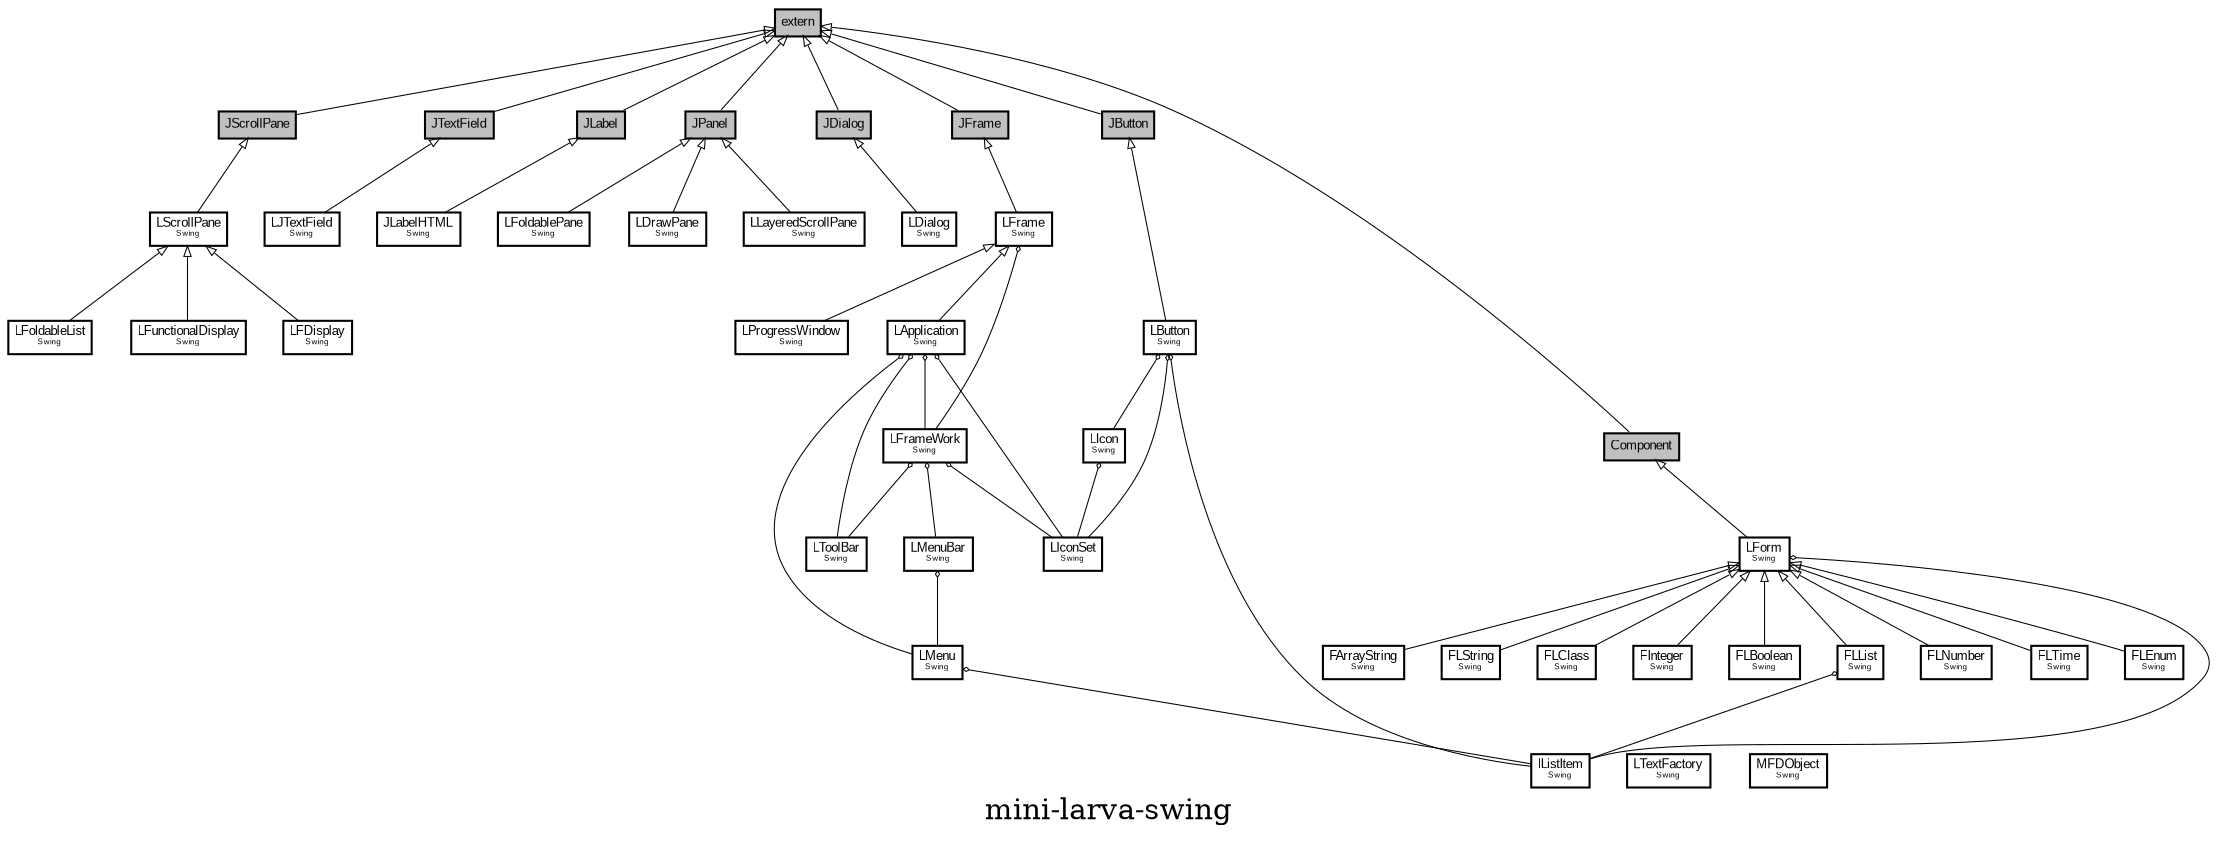 digraph {
label="mini-larva-swing";
rankdir="BT";
dpi=300;
ratio="auto";
size="16,16";
margin=0;



// Nodes
LMenu [shape=plain, label=<<table border="0" cellborder="1" cellspacing="0"><tr><td bgcolor="white"><FONT face="Arial"  POINT-SIZE="6" >LMenu</FONT><br/><FONT face="Arial"  POINT-SIZE="4" >Swing</FONT></td></tr></table>>]
LIcon [shape=plain, label=<<table border="0" cellborder="1" cellspacing="0"><tr><td bgcolor="white"><FONT face="Arial"  POINT-SIZE="6" >LIcon</FONT><br/><FONT face="Arial"  POINT-SIZE="4" >Swing</FONT></td></tr></table>>]
LScrollPane [shape=plain, label=<<table border="0" cellborder="1" cellspacing="0"><tr><td bgcolor="white"><FONT face="Arial"  POINT-SIZE="6" >LScrollPane</FONT><br/><FONT face="Arial"  POINT-SIZE="4" >Swing</FONT></td></tr></table>>]
LFDisplay [shape=plain, label=<<table border="0" cellborder="1" cellspacing="0"><tr><td bgcolor="white"><FONT face="Arial"  POINT-SIZE="6" >LFDisplay</FONT><br/><FONT face="Arial"  POINT-SIZE="4" >Swing</FONT></td></tr></table>>]
FLNumber [shape=plain, label=<<table border="0" cellborder="1" cellspacing="0"><tr><td bgcolor="white"><FONT face="Arial"  POINT-SIZE="6" >FLNumber</FONT><br/><FONT face="Arial"  POINT-SIZE="4" >Swing</FONT></td></tr></table>>]
LIconSet [shape=plain, label=<<table border="0" cellborder="1" cellspacing="0"><tr><td bgcolor="white"><FONT face="Arial"  POINT-SIZE="6" >LIconSet</FONT><br/><FONT face="Arial"  POINT-SIZE="4" >Swing</FONT></td></tr></table>>]
LFrameWork [shape=plain, label=<<table border="0" cellborder="1" cellspacing="0"><tr><td bgcolor="white"><FONT face="Arial"  POINT-SIZE="6" >LFrameWork</FONT><br/><FONT face="Arial"  POINT-SIZE="4" >Swing</FONT></td></tr></table>>]
LJTextField [shape=plain, label=<<table border="0" cellborder="1" cellspacing="0"><tr><td bgcolor="white"><FONT face="Arial"  POINT-SIZE="6" >LJTextField</FONT><br/><FONT face="Arial"  POINT-SIZE="4" >Swing</FONT></td></tr></table>>]
FLTime [shape=plain, label=<<table border="0" cellborder="1" cellspacing="0"><tr><td bgcolor="white"><FONT face="Arial"  POINT-SIZE="6" >FLTime</FONT><br/><FONT face="Arial"  POINT-SIZE="4" >Swing</FONT></td></tr></table>>]
JLabelHTML [shape=plain, label=<<table border="0" cellborder="1" cellspacing="0"><tr><td bgcolor="white"><FONT face="Arial"  POINT-SIZE="6" >JLabelHTML</FONT><br/><FONT face="Arial"  POINT-SIZE="4" >Swing</FONT></td></tr></table>>]
FLEnum [shape=plain, label=<<table border="0" cellborder="1" cellspacing="0"><tr><td bgcolor="white"><FONT face="Arial"  POINT-SIZE="6" >FLEnum</FONT><br/><FONT face="Arial"  POINT-SIZE="4" >Swing</FONT></td></tr></table>>]
IListItem [shape=plain, label=<<table border="0" cellborder="1" cellspacing="0"><tr><td bgcolor="white"><FONT face="Arial"  POINT-SIZE="6" >IListItem</FONT><br/><FONT face="Arial"  POINT-SIZE="4" >Swing</FONT></td></tr></table>>]
FArrayString [shape=plain, label=<<table border="0" cellborder="1" cellspacing="0"><tr><td bgcolor="white"><FONT face="Arial"  POINT-SIZE="6" >FArrayString</FONT><br/><FONT face="Arial"  POINT-SIZE="4" >Swing</FONT></td></tr></table>>]
LDrawPane [shape=plain, label=<<table border="0" cellborder="1" cellspacing="0"><tr><td bgcolor="white"><FONT face="Arial"  POINT-SIZE="6" >LDrawPane</FONT><br/><FONT face="Arial"  POINT-SIZE="4" >Swing</FONT></td></tr></table>>]
FLString [shape=plain, label=<<table border="0" cellborder="1" cellspacing="0"><tr><td bgcolor="white"><FONT face="Arial"  POINT-SIZE="6" >FLString</FONT><br/><FONT face="Arial"  POINT-SIZE="4" >Swing</FONT></td></tr></table>>]
FLClass [shape=plain, label=<<table border="0" cellborder="1" cellspacing="0"><tr><td bgcolor="white"><FONT face="Arial"  POINT-SIZE="6" >FLClass</FONT><br/><FONT face="Arial"  POINT-SIZE="4" >Swing</FONT></td></tr></table>>]
FInteger [shape=plain, label=<<table border="0" cellborder="1" cellspacing="0"><tr><td bgcolor="white"><FONT face="Arial"  POINT-SIZE="6" >FInteger</FONT><br/><FONT face="Arial"  POINT-SIZE="4" >Swing</FONT></td></tr></table>>]
LLayeredScrollPane [shape=plain, label=<<table border="0" cellborder="1" cellspacing="0"><tr><td bgcolor="white"><FONT face="Arial"  POINT-SIZE="6" >LLayeredScrollPane</FONT><br/><FONT face="Arial"  POINT-SIZE="4" >Swing</FONT></td></tr></table>>]
LTextFactory [shape=plain, label=<<table border="0" cellborder="1" cellspacing="0"><tr><td bgcolor="white"><FONT face="Arial"  POINT-SIZE="6" >LTextFactory</FONT><br/><FONT face="Arial"  POINT-SIZE="4" >Swing</FONT></td></tr></table>>]
MFDObject [shape=plain, label=<<table border="0" cellborder="1" cellspacing="0"><tr><td bgcolor="white"><FONT face="Arial"  POINT-SIZE="6" >MFDObject</FONT><br/><FONT face="Arial"  POINT-SIZE="4" >Swing</FONT></td></tr></table>>]
LFoldableList [shape=plain, label=<<table border="0" cellborder="1" cellspacing="0"><tr><td bgcolor="white"><FONT face="Arial"  POINT-SIZE="6" >LFoldableList</FONT><br/><FONT face="Arial"  POINT-SIZE="4" >Swing</FONT></td></tr></table>>]
LProgressWindow [shape=plain, label=<<table border="0" cellborder="1" cellspacing="0"><tr><td bgcolor="white"><FONT face="Arial"  POINT-SIZE="6" >LProgressWindow</FONT><br/><FONT face="Arial"  POINT-SIZE="4" >Swing</FONT></td></tr></table>>]
LToolBar [shape=plain, label=<<table border="0" cellborder="1" cellspacing="0"><tr><td bgcolor="white"><FONT face="Arial"  POINT-SIZE="6" >LToolBar</FONT><br/><FONT face="Arial"  POINT-SIZE="4" >Swing</FONT></td></tr></table>>]
LDialog [shape=plain, label=<<table border="0" cellborder="1" cellspacing="0"><tr><td bgcolor="white"><FONT face="Arial"  POINT-SIZE="6" >LDialog</FONT><br/><FONT face="Arial"  POINT-SIZE="4" >Swing</FONT></td></tr></table>>]
LApplication [shape=plain, label=<<table border="0" cellborder="1" cellspacing="0"><tr><td bgcolor="white"><FONT face="Arial"  POINT-SIZE="6" >LApplication</FONT><br/><FONT face="Arial"  POINT-SIZE="4" >Swing</FONT></td></tr></table>>]
LFunctionalDisplay [shape=plain, label=<<table border="0" cellborder="1" cellspacing="0"><tr><td bgcolor="white"><FONT face="Arial"  POINT-SIZE="6" >LFunctionalDisplay</FONT><br/><FONT face="Arial"  POINT-SIZE="4" >Swing</FONT></td></tr></table>>]
FLBoolean [shape=plain, label=<<table border="0" cellborder="1" cellspacing="0"><tr><td bgcolor="white"><FONT face="Arial"  POINT-SIZE="6" >FLBoolean</FONT><br/><FONT face="Arial"  POINT-SIZE="4" >Swing</FONT></td></tr></table>>]
LFrame [shape=plain, label=<<table border="0" cellborder="1" cellspacing="0"><tr><td bgcolor="white"><FONT face="Arial"  POINT-SIZE="6" >LFrame</FONT><br/><FONT face="Arial"  POINT-SIZE="4" >Swing</FONT></td></tr></table>>]
LMenuBar [shape=plain, label=<<table border="0" cellborder="1" cellspacing="0"><tr><td bgcolor="white"><FONT face="Arial"  POINT-SIZE="6" >LMenuBar</FONT><br/><FONT face="Arial"  POINT-SIZE="4" >Swing</FONT></td></tr></table>>]
LForm [shape=plain, label=<<table border="0" cellborder="1" cellspacing="0"><tr><td bgcolor="white"><FONT face="Arial"  POINT-SIZE="6" >LForm</FONT><br/><FONT face="Arial"  POINT-SIZE="4" >Swing</FONT></td></tr></table>>]
FLList [shape=plain, label=<<table border="0" cellborder="1" cellspacing="0"><tr><td bgcolor="white"><FONT face="Arial"  POINT-SIZE="6" >FLList</FONT><br/><FONT face="Arial"  POINT-SIZE="4" >Swing</FONT></td></tr></table>>]
LFoldablePane [shape=plain, label=<<table border="0" cellborder="1" cellspacing="0"><tr><td bgcolor="white"><FONT face="Arial"  POINT-SIZE="6" >LFoldablePane</FONT><br/><FONT face="Arial"  POINT-SIZE="4" >Swing</FONT></td></tr></table>>]
LButton [shape=plain, label=<<table border="0" cellborder="1" cellspacing="0"><tr><td bgcolor="white"><FONT face="Arial"  POINT-SIZE="6" >LButton</FONT><br/><FONT face="Arial"  POINT-SIZE="4" >Swing</FONT></td></tr></table>>]
extern [shape=plain, label=<<table border="0" cellborder="1" cellspacing="0"><tr><td bgcolor="gray"><FONT face="Arial"  POINT-SIZE="6" >extern</FONT></td></tr></table>>]
JScrollPane [shape=plain, label=<<table border="0" cellborder="1" cellspacing="0"><tr><td bgcolor="gray"><FONT face="Arial"  POINT-SIZE="6" >JScrollPane</FONT></td></tr></table>>]
JTextField [shape=plain, label=<<table border="0" cellborder="1" cellspacing="0"><tr><td bgcolor="gray"><FONT face="Arial"  POINT-SIZE="6" >JTextField</FONT></td></tr></table>>]
JLabel [shape=plain, label=<<table border="0" cellborder="1" cellspacing="0"><tr><td bgcolor="gray"><FONT face="Arial"  POINT-SIZE="6" >JLabel</FONT></td></tr></table>>]
JPanel [shape=plain, label=<<table border="0" cellborder="1" cellspacing="0"><tr><td bgcolor="gray"><FONT face="Arial"  POINT-SIZE="6" >JPanel</FONT></td></tr></table>>]
JDialog [shape=plain, label=<<table border="0" cellborder="1" cellspacing="0"><tr><td bgcolor="gray"><FONT face="Arial"  POINT-SIZE="6" >JDialog</FONT></td></tr></table>>]
JFrame [shape=plain, label=<<table border="0" cellborder="1" cellspacing="0"><tr><td bgcolor="gray"><FONT face="Arial"  POINT-SIZE="6" >JFrame</FONT></td></tr></table>>]
Component [shape=plain, label=<<table border="0" cellborder="1" cellspacing="0"><tr><td bgcolor="gray"><FONT face="Arial"  POINT-SIZE="6" >Component</FONT></td></tr></table>>]
JButton [shape=plain, label=<<table border="0" cellborder="1" cellspacing="0"><tr><td bgcolor="gray"><FONT face="Arial"  POINT-SIZE="6" >JButton</FONT></td></tr></table>>]

// Edges

LScrollPane -> JScrollPane [label="",arrowhead=onormal, penwidth=0.5, arrowsize=0.5, color=black]
FLNumber -> LForm [label="",arrowhead=onormal, penwidth=0.5, arrowsize=0.5, color=black]
FLTime -> LForm [label="",arrowhead=onormal, penwidth=0.5, arrowsize=0.5, color=black]
FLEnum -> LForm [label="",arrowhead=onormal, penwidth=0.5, arrowsize=0.5, color=black]
FArrayString -> LForm [label="",arrowhead=onormal, penwidth=0.5, arrowsize=0.5, color=black]
FLString -> LForm [label="",arrowhead=onormal, penwidth=0.5, arrowsize=0.5, color=black]
FLClass -> LForm [label="",arrowhead=onormal, penwidth=0.5, arrowsize=0.5, color=black]
FInteger -> LForm [label="",arrowhead=onormal, penwidth=0.5, arrowsize=0.5, color=black]
FLBoolean -> LForm [label="",arrowhead=onormal, penwidth=0.5, arrowsize=0.5, color=black]
FLList -> LForm [label="",arrowhead=onormal, penwidth=0.5, arrowsize=0.5, color=black]
LDrawPane -> JPanel [label="",arrowhead=onormal, penwidth=0.5, arrowsize=0.5, color=black]
LLayeredScrollPane -> JPanel [label="",arrowhead=onormal, penwidth=0.5, arrowsize=0.5, color=black]
LFoldablePane -> JPanel [label="",arrowhead=onormal, penwidth=0.5, arrowsize=0.5, color=black]
LProgressWindow -> LFrame [label="",arrowhead=onormal, penwidth=0.5, arrowsize=0.5, color=black]
LApplication -> LFrame [label="",arrowhead=onormal, penwidth=0.5, arrowsize=0.5, color=black]
LFrame -> JFrame [label="",arrowhead=onormal, penwidth=0.5, arrowsize=0.5, color=black]
LButton -> JButton [label="",arrowhead=onormal, penwidth=0.5, arrowsize=0.5, color=black]
LFDisplay -> LScrollPane [label="",arrowhead=onormal, penwidth=0.5, arrowsize=0.5, color=black]
LFoldableList -> LScrollPane [label="",arrowhead=onormal, penwidth=0.5, arrowsize=0.5, color=black]
LFunctionalDisplay -> LScrollPane [label="",arrowhead=onormal, penwidth=0.5, arrowsize=0.5, color=black]
JLabelHTML -> JLabel [label="",arrowhead=onormal, penwidth=0.5, arrowsize=0.5, color=black]
LJTextField -> JTextField [label="",arrowhead=onormal, penwidth=0.5, arrowsize=0.5, color=black]
LForm -> Component [label="",arrowhead=onormal, penwidth=0.5, arrowsize=0.5, color=black]
LDialog -> JDialog [label="",arrowhead=onormal, penwidth=0.5, arrowsize=0.5, color=black]
JScrollPane -> extern [label="",arrowhead=onormal, penwidth=0.5, arrowsize=0.5, color=black]
JTextField -> extern [label="",arrowhead=onormal, penwidth=0.5, arrowsize=0.5, color=black]
JLabel -> extern [label="",arrowhead=onormal, penwidth=0.5, arrowsize=0.5, color=black]
JPanel -> extern [label="",arrowhead=onormal, penwidth=0.5, arrowsize=0.5, color=black]
JDialog -> extern [label="",arrowhead=onormal, penwidth=0.5, arrowsize=0.5, color=black]
JFrame -> extern [label="",arrowhead=onormal, penwidth=0.5, arrowsize=0.5, color=black]
Component -> extern [label="",arrowhead=onormal, penwidth=0.5, arrowsize=0.5, color=black]
JButton -> extern [label="",arrowhead=onormal, penwidth=0.5, arrowsize=0.5, color=black]
LMenu -> LApplication [label="",arrowhead=odiamond, penwidth=0.5, arrowsize=0.25, color=black]
LMenu -> LMenuBar [label="",arrowhead=odiamond, penwidth=0.5, arrowsize=0.25, color=black]
LIcon -> LButton [label="",arrowhead=odiamond, penwidth=0.5, arrowsize=0.25, color=black]
LIconSet -> LFrameWork [label="",arrowhead=odiamond, penwidth=0.5, arrowsize=0.25, color=black]
LIconSet -> LApplication [label="",arrowhead=odiamond, penwidth=0.5, arrowsize=0.25, color=black]
LIconSet -> LIcon [label="",arrowhead=odiamond, penwidth=0.5, arrowsize=0.25, color=black]
LIconSet -> LButton [label="",arrowhead=odiamond, penwidth=0.5, arrowsize=0.25, color=black]
LFrameWork -> LFrame [label="",arrowhead=odiamond, penwidth=0.5, arrowsize=0.25, color=black]
LFrameWork -> LApplication [label="",arrowhead=odiamond, penwidth=0.5, arrowsize=0.25, color=black]
IListItem -> FLList [label="",arrowhead=odiamond, penwidth=0.5, arrowsize=0.25, color=black]
IListItem -> LMenu [label="",arrowhead=odiamond, penwidth=0.5, arrowsize=0.25, color=black]
IListItem -> LForm [label="",arrowhead=odiamond, penwidth=0.5, arrowsize=0.25, color=black]
IListItem -> LButton [label="",arrowhead=odiamond, penwidth=0.5, arrowsize=0.25, color=black]
LToolBar -> LFrameWork [label="",arrowhead=odiamond, penwidth=0.5, arrowsize=0.25, color=black]
LToolBar -> LApplication [label="",arrowhead=odiamond, penwidth=0.5, arrowsize=0.25, color=black]
LMenuBar -> LFrameWork [label="",arrowhead=odiamond, penwidth=0.5, arrowsize=0.25, color=black]
}
